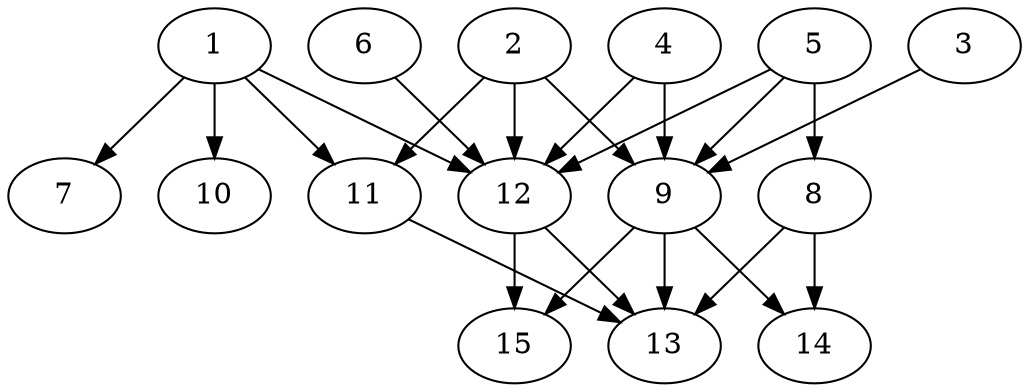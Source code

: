 // DAG automatically generated by daggen at Thu Oct  3 13:59:26 2019
// ./daggen --dot -n 15 --ccr 0.4 --fat 0.7 --regular 0.9 --density 0.7 --mindata 5242880 --maxdata 52428800 
digraph G {
  1 [size="32604160", alpha="0.00", expect_size="13041664"] 
  1 -> 7 [size ="13041664"]
  1 -> 10 [size ="13041664"]
  1 -> 11 [size ="13041664"]
  1 -> 12 [size ="13041664"]
  2 [size="62927360", alpha="0.12", expect_size="25170944"] 
  2 -> 9 [size ="25170944"]
  2 -> 11 [size ="25170944"]
  2 -> 12 [size ="25170944"]
  3 [size="26035200", alpha="0.05", expect_size="10414080"] 
  3 -> 9 [size ="10414080"]
  4 [size="88563200", alpha="0.14", expect_size="35425280"] 
  4 -> 9 [size ="35425280"]
  4 -> 12 [size ="35425280"]
  5 [size="100392960", alpha="0.16", expect_size="40157184"] 
  5 -> 8 [size ="40157184"]
  5 -> 9 [size ="40157184"]
  5 -> 12 [size ="40157184"]
  6 [size="110062080", alpha="0.19", expect_size="44024832"] 
  6 -> 12 [size ="44024832"]
  7 [size="114808320", alpha="0.09", expect_size="45923328"] 
  8 [size="109496320", alpha="0.06", expect_size="43798528"] 
  8 -> 13 [size ="43798528"]
  8 -> 14 [size ="43798528"]
  9 [size="74626560", alpha="0.15", expect_size="29850624"] 
  9 -> 13 [size ="29850624"]
  9 -> 14 [size ="29850624"]
  9 -> 15 [size ="29850624"]
  10 [size="45578240", alpha="0.14", expect_size="18231296"] 
  11 [size="104430080", alpha="0.03", expect_size="41772032"] 
  11 -> 13 [size ="41772032"]
  12 [size="106099200", alpha="0.16", expect_size="42439680"] 
  12 -> 13 [size ="42439680"]
  12 -> 15 [size ="42439680"]
  13 [size="59571200", alpha="0.13", expect_size="23828480"] 
  14 [size="91427840", alpha="0.07", expect_size="36571136"] 
  15 [size="55782400", alpha="0.15", expect_size="22312960"] 
}
